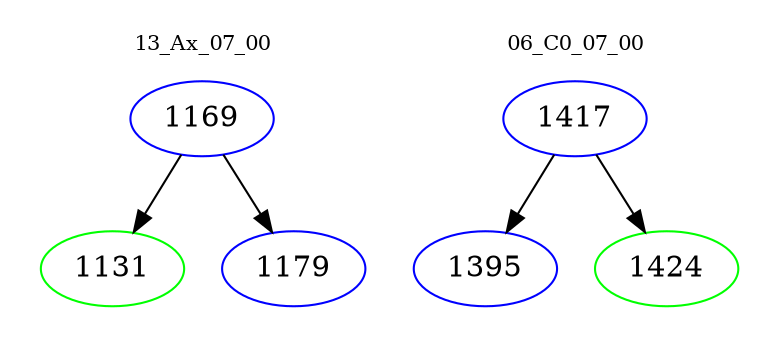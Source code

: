 digraph{
subgraph cluster_0 {
color = white
label = "13_Ax_07_00";
fontsize=10;
T0_1169 [label="1169", color="blue"]
T0_1169 -> T0_1131 [color="black"]
T0_1131 [label="1131", color="green"]
T0_1169 -> T0_1179 [color="black"]
T0_1179 [label="1179", color="blue"]
}
subgraph cluster_1 {
color = white
label = "06_C0_07_00";
fontsize=10;
T1_1417 [label="1417", color="blue"]
T1_1417 -> T1_1395 [color="black"]
T1_1395 [label="1395", color="blue"]
T1_1417 -> T1_1424 [color="black"]
T1_1424 [label="1424", color="green"]
}
}
